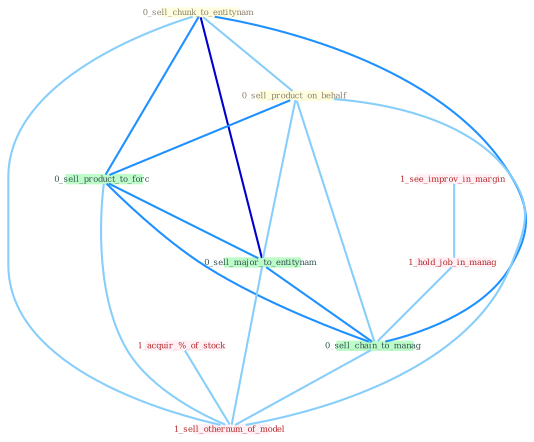 Graph G{ 
    node
    [shape=polygon,style=filled,width=.5,height=.06,color="#BDFCC9",fixedsize=true,fontsize=4,
    fontcolor="#2f4f4f"];
    {node
    [color="#ffffe0", fontcolor="#8b7d6b"] "0_sell_chunk_to_entitynam " "0_sell_product_on_behalf "}
{node [color="#fff0f5", fontcolor="#b22222"] "1_see_improv_in_margin " "1_acquir_%_of_stock " "1_hold_job_in_manag " "1_sell_othernum_of_model "}
edge [color="#B0E2FF"];

	"0_sell_chunk_to_entitynam " -- "0_sell_product_on_behalf " [w="1", color="#87cefa" ];
	"0_sell_chunk_to_entitynam " -- "0_sell_product_to_forc " [w="2", color="#1e90ff" , len=0.8];
	"0_sell_chunk_to_entitynam " -- "0_sell_major_to_entitynam " [w="3", color="#0000cd" , len=0.6];
	"0_sell_chunk_to_entitynam " -- "0_sell_chain_to_manag " [w="2", color="#1e90ff" , len=0.8];
	"0_sell_chunk_to_entitynam " -- "1_sell_othernum_of_model " [w="1", color="#87cefa" ];
	"0_sell_product_on_behalf " -- "0_sell_product_to_forc " [w="2", color="#1e90ff" , len=0.8];
	"0_sell_product_on_behalf " -- "0_sell_major_to_entitynam " [w="1", color="#87cefa" ];
	"0_sell_product_on_behalf " -- "0_sell_chain_to_manag " [w="1", color="#87cefa" ];
	"0_sell_product_on_behalf " -- "1_sell_othernum_of_model " [w="1", color="#87cefa" ];
	"1_see_improv_in_margin " -- "1_hold_job_in_manag " [w="1", color="#87cefa" ];
	"1_acquir_%_of_stock " -- "1_sell_othernum_of_model " [w="1", color="#87cefa" ];
	"1_hold_job_in_manag " -- "0_sell_chain_to_manag " [w="1", color="#87cefa" ];
	"0_sell_product_to_forc " -- "0_sell_major_to_entitynam " [w="2", color="#1e90ff" , len=0.8];
	"0_sell_product_to_forc " -- "0_sell_chain_to_manag " [w="2", color="#1e90ff" , len=0.8];
	"0_sell_product_to_forc " -- "1_sell_othernum_of_model " [w="1", color="#87cefa" ];
	"0_sell_major_to_entitynam " -- "0_sell_chain_to_manag " [w="2", color="#1e90ff" , len=0.8];
	"0_sell_major_to_entitynam " -- "1_sell_othernum_of_model " [w="1", color="#87cefa" ];
	"0_sell_chain_to_manag " -- "1_sell_othernum_of_model " [w="1", color="#87cefa" ];
}